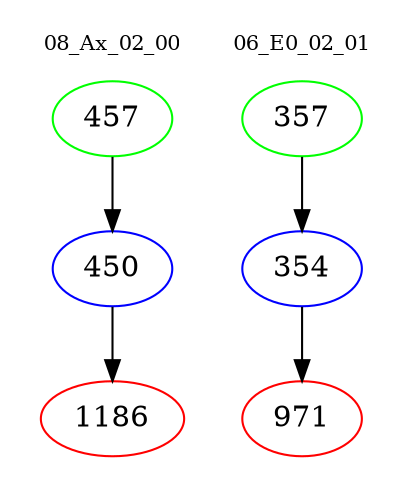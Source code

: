 digraph{
subgraph cluster_0 {
color = white
label = "08_Ax_02_00";
fontsize=10;
T0_457 [label="457", color="green"]
T0_457 -> T0_450 [color="black"]
T0_450 [label="450", color="blue"]
T0_450 -> T0_1186 [color="black"]
T0_1186 [label="1186", color="red"]
}
subgraph cluster_1 {
color = white
label = "06_E0_02_01";
fontsize=10;
T1_357 [label="357", color="green"]
T1_357 -> T1_354 [color="black"]
T1_354 [label="354", color="blue"]
T1_354 -> T1_971 [color="black"]
T1_971 [label="971", color="red"]
}
}
